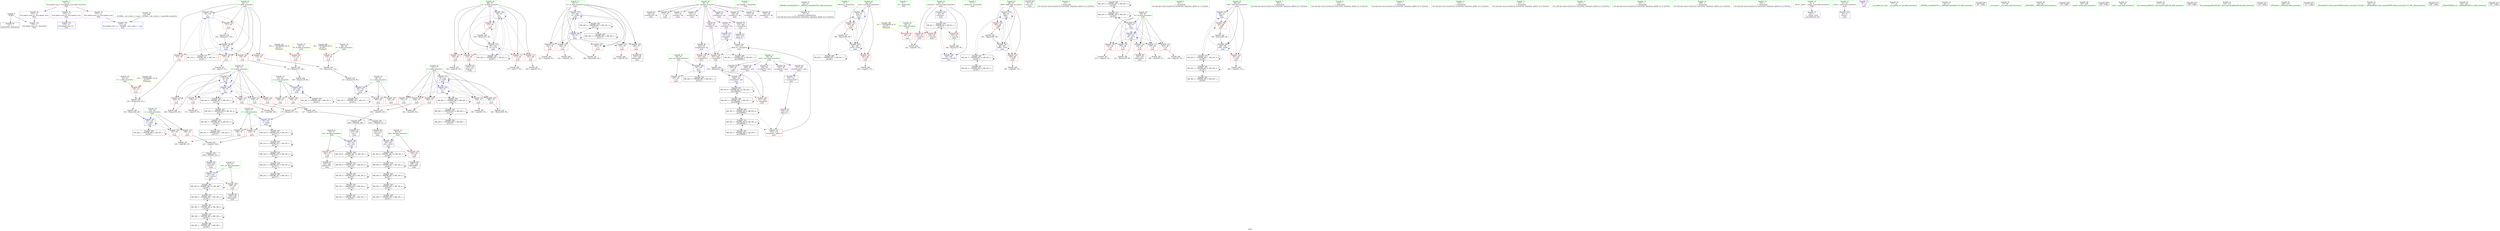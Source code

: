 digraph "SVFG" {
	label="SVFG";

	Node0x5613797a8640 [shape=record,color=grey,label="{NodeID: 0\nNullPtr}"];
	Node0x5613797a8640 -> Node0x5613797deff0[style=solid];
	Node0x5613797a8640 -> Node0x5613797e4d70[style=solid];
	Node0x561379814860 [shape=record,color=yellow,style=double,label="{NodeID: 360\n8V_1 = ENCHI(MR_8V_0)\npts\{49 \}\nFun[main]}"];
	Node0x561379814860 -> Node0x5613797ddef0[style=dashed];
	Node0x5613797f9f70 [shape=record,color=black,label="{NodeID: 277\nMR_14V_2 = PHI(MR_14V_4, MR_14V_1, )\npts\{57 \}\n}"];
	Node0x5613797f9f70 -> Node0x5613797e50b0[style=dashed];
	Node0x5613797dea50 [shape=record,color=red,label="{NodeID: 111\n149\<--66\n\<--la\nmain\n}"];
	Node0x5613797dea50 -> Node0x5613797ecc60[style=solid];
	Node0x5613797af5f0 [shape=record,color=green,label="{NodeID: 28\n52\<--53\nC\<--C_field_insensitive\nmain\n}"];
	Node0x5613797af5f0 -> Node0x5613797de090[style=solid];
	Node0x5613797e4140 [shape=record,color=red,label="{NodeID: 139\n245\<--80\n\<--nlb\nmain\n}"];
	Node0x5613797e4140 -> Node0x5613797df770[style=solid];
	Node0x5613797deff0 [shape=record,color=black,label="{NodeID: 56\n2\<--3\ndummyVal\<--dummyVal\n}"];
	Node0x5613797ec660 [shape=record,color=grey,label="{NodeID: 250\n223 = cmp(222, 93, )\n}"];
	Node0x5613797e5800 [shape=record,color=blue,label="{NodeID: 167\n76\<--175\nc\<--and29\nmain\n}"];
	Node0x5613797e5800 -> Node0x5613797e3ed0[style=dashed];
	Node0x5613797e5800 -> Node0x5613797e3fa0[style=dashed];
	Node0x5613797e5800 -> Node0x561379800770[style=dashed];
	Node0x5613797e0470 [shape=record,color=purple,label="{NodeID: 84\n322\<--54\narrayidx100\<--dp\nmain\n}"];
	Node0x5613797ad590 [shape=record,color=green,label="{NodeID: 1\n7\<--1\n__dso_handle\<--dummyObj\nGlob }"];
	Node0x561379814940 [shape=record,color=yellow,style=double,label="{NodeID: 361\n10V_1 = ENCHI(MR_10V_0)\npts\{51 \}\nFun[main]}"];
	Node0x561379814940 -> Node0x5613797ddfc0[style=dashed];
	Node0x5613797fa470 [shape=record,color=black,label="{NodeID: 278\nMR_16V_2 = PHI(MR_16V_3, MR_16V_1, )\npts\{61 \}\n}"];
	Node0x5613797fa470 -> Node0x5613797e5180[style=dashed];
	Node0x5613797fa470 -> Node0x5613797fa470[style=dashed];
	Node0x5613797deb20 [shape=record,color=red,label="{NodeID: 112\n177\<--66\n\<--la\nmain\n}"];
	Node0x5613797deb20 -> Node0x5613797ecf60[style=solid];
	Node0x5613797af6c0 [shape=record,color=green,label="{NodeID: 29\n54\<--55\ndp\<--dp_field_insensitive\nmain\n}"];
	Node0x5613797af6c0 -> Node0x5613797df110[style=solid];
	Node0x5613797af6c0 -> Node0x5613797dfec0[style=solid];
	Node0x5613797af6c0 -> Node0x5613797dff90[style=solid];
	Node0x5613797af6c0 -> Node0x5613797e0060[style=solid];
	Node0x5613797af6c0 -> Node0x5613797e0130[style=solid];
	Node0x5613797af6c0 -> Node0x5613797e0200[style=solid];
	Node0x5613797af6c0 -> Node0x5613797e02d0[style=solid];
	Node0x5613797af6c0 -> Node0x5613797e03a0[style=solid];
	Node0x5613797af6c0 -> Node0x5613797e0470[style=solid];
	Node0x5613797af6c0 -> Node0x5613797e0540[style=solid];
	Node0x5613797af6c0 -> Node0x5613797e0610[style=solid];
	Node0x5613797e4210 [shape=record,color=red,label="{NodeID: 140\n248\<--82\n\<--nlc\nmain\n}"];
	Node0x5613797e4210 -> Node0x5613797df840[style=solid];
	Node0x5613797df080 [shape=record,color=black,label="{NodeID: 57\n25\<--26\n\<--_ZNSt8ios_base4InitD1Ev\nCan only get source location for instruction, argument, global var or function.}"];
	Node0x5613797ec7e0 [shape=record,color=grey,label="{NodeID: 251\n128 = cmp(127, 93, )\n}"];
	Node0x5613797e58d0 [shape=record,color=blue,label="{NodeID: 168\n78\<--210\nnla\<--conv\nmain\n}"];
	Node0x5613797e58d0 -> Node0x5613797e4070[style=dashed];
	Node0x5613797e58d0 -> Node0x561379800c70[style=dashed];
	Node0x5613797e0540 [shape=record,color=purple,label="{NodeID: 85\n323\<--54\narrayidx101\<--dp\nmain\n}"];
	Node0x5613797a9060 [shape=record,color=green,label="{NodeID: 2\n8\<--1\n_ZSt3cin\<--dummyObj\nGlob }"];
	Node0x561379814a20 [shape=record,color=yellow,style=double,label="{NodeID: 362\n12V_1 = ENCHI(MR_12V_0)\npts\{53 \}\nFun[main]}"];
	Node0x561379814a20 -> Node0x5613797de090[style=dashed];
	Node0x5613797fa970 [shape=record,color=black,label="{NodeID: 279\nMR_18V_2 = PHI(MR_18V_3, MR_18V_1, )\npts\{63 \}\n}"];
	Node0x5613797fa970 -> Node0x5613797e5250[style=dashed];
	Node0x5613797fa970 -> Node0x5613797fa970[style=dashed];
	Node0x5613797debf0 [shape=record,color=red,label="{NodeID: 113\n201\<--66\n\<--la\nmain\n}"];
	Node0x5613797debf0 -> Node0x5613797e22e0[style=solid];
	Node0x5613797af790 [shape=record,color=green,label="{NodeID: 30\n56\<--57\ni\<--i_field_insensitive\nmain\n}"];
	Node0x5613797af790 -> Node0x5613797de160[style=solid];
	Node0x5613797af790 -> Node0x5613797de230[style=solid];
	Node0x5613797af790 -> Node0x5613797de300[style=solid];
	Node0x5613797af790 -> Node0x5613797de3d0[style=solid];
	Node0x5613797af790 -> Node0x5613797de4a0[style=solid];
	Node0x5613797af790 -> Node0x5613797e50b0[style=solid];
	Node0x5613797af790 -> Node0x5613797e65d0[style=solid];
	Node0x5613797e42e0 [shape=record,color=red,label="{NodeID: 141\n281\<--84\n\<--la76\nmain\n}"];
	Node0x5613797e42e0 -> Node0x5613797e2d60[style=solid];
	Node0x5613797df110 [shape=record,color=black,label="{NodeID: 58\n112\<--54\n\<--dp\nmain\n}"];
	Node0x5613797ec960 [shape=record,color=grey,label="{NodeID: 252\n227 = cmp(225, 226, )\n}"];
	Node0x5613797ec960 -> Node0x5613797ea140[style=solid];
	Node0x5613797e59a0 [shape=record,color=blue,label="{NodeID: 169\n80\<--220\nnlb\<--conv47\nmain\n}"];
	Node0x5613797e59a0 -> Node0x5613797e4140[style=dashed];
	Node0x5613797e59a0 -> Node0x561379801170[style=dashed];
	Node0x5613797e0610 [shape=record,color=purple,label="{NodeID: 86\n324\<--54\narrayidx102\<--dp\nmain\n}"];
	Node0x5613797e0610 -> Node0x5613797e4a30[style=solid];
	Node0x5613797ad9b0 [shape=record,color=green,label="{NodeID: 3\n9\<--1\n.str\<--dummyObj\nGlob }"];
	Node0x5613797fae70 [shape=record,color=black,label="{NodeID: 280\nMR_20V_2 = PHI(MR_20V_3, MR_20V_1, )\npts\{65 \}\n}"];
	Node0x5613797fae70 -> Node0x5613797e5320[style=dashed];
	Node0x5613797fae70 -> Node0x5613797fae70[style=dashed];
	Node0x5613797decc0 [shape=record,color=red,label="{NodeID: 114\n232\<--66\n\<--la\nmain\n}"];
	Node0x5613797decc0 -> Node0x5613797df470[style=solid];
	Node0x5613797af860 [shape=record,color=green,label="{NodeID: 31\n58\<--59\nnext\<--next_field_insensitive\nmain\n}"];
	Node0x5613797af860 -> Node0x5613797df1a0[style=solid];
	Node0x5613797af860 -> Node0x5613797e06e0[style=solid];
	Node0x5613797af860 -> Node0x5613797e07b0[style=solid];
	Node0x5613797af860 -> Node0x5613797e0880[style=solid];
	Node0x5613797af860 -> Node0x5613797e0950[style=solid];
	Node0x5613797e43b0 [shape=record,color=red,label="{NodeID: 142\n305\<--84\n\<--la76\nmain\n}"];
	Node0x5613797e43b0 -> Node0x5613797eb2e0[style=solid];
	Node0x5613797df1a0 [shape=record,color=black,label="{NodeID: 59\n130\<--58\n\<--next\nmain\n}"];
	Node0x5613797ecae0 [shape=record,color=grey,label="{NodeID: 253\n102 = cmp(100, 101, )\n}"];
	Node0x5613797e5a70 [shape=record,color=blue,label="{NodeID: 170\n82\<--230\nnlc\<--conv52\nmain\n}"];
	Node0x5613797e5a70 -> Node0x5613797e4210[style=dashed];
	Node0x5613797e5a70 -> Node0x561379801670[style=dashed];
	Node0x5613797e06e0 [shape=record,color=purple,label="{NodeID: 87\n244\<--58\narrayidx59\<--next\nmain\n}"];
	Node0x5613797ada40 [shape=record,color=green,label="{NodeID: 4\n11\<--1\n_ZSt4cout\<--dummyObj\nGlob }"];
	Node0x5613797fb370 [shape=record,color=black,label="{NodeID: 281\nMR_22V_2 = PHI(MR_22V_3, MR_22V_1, )\npts\{67 \}\n}"];
	Node0x5613797fb370 -> Node0x5613797e53f0[style=dashed];
	Node0x5613797fb370 -> Node0x5613797fb370[style=dashed];
	Node0x5613797ded90 [shape=record,color=red,label="{NodeID: 115\n275\<--66\n\<--la\nmain\n}"];
	Node0x5613797ded90 -> Node0x5613797ebee0[style=solid];
	Node0x5613797af930 [shape=record,color=green,label="{NodeID: 32\n60\<--61\nx\<--x_field_insensitive\nmain\n}"];
	Node0x5613797af930 -> Node0x5613797de570[style=solid];
	Node0x5613797af930 -> Node0x5613797de640[style=solid];
	Node0x5613797af930 -> Node0x5613797e5180[style=solid];
	Node0x5613797e9600 [shape=record,color=black,label="{NodeID: 226\n219 = PHI(209, 217, )\n}"];
	Node0x5613797e9600 -> Node0x5613797df350[style=solid];
	Node0x5613797e4480 [shape=record,color=red,label="{NodeID: 143\n286\<--86\n\<--lb80\nmain\n}"];
	Node0x5613797e4480 -> Node0x5613797e28e0[style=solid];
	Node0x5613797df230 [shape=record,color=black,label="{NodeID: 60\n41\<--93\nmain_ret\<--\nmain\n}"];
	Node0x5613797ecc60 [shape=record,color=grey,label="{NodeID: 254\n150 = cmp(149, 151, )\n}"];
	Node0x5613797e5b40 [shape=record,color=blue,label="{NodeID: 171\n250\<--252\narrayidx63\<--add\nmain\n}"];
	Node0x5613797e5b40 -> Node0x561379801b70[style=dashed];
	Node0x5613797e07b0 [shape=record,color=purple,label="{NodeID: 88\n247\<--58\narrayidx61\<--next\nmain\n}"];
	Node0x5613797ad710 [shape=record,color=green,label="{NodeID: 5\n13\<--1\n\<--dummyObj\nCan only get source location for instruction, argument, global var or function.}"];
	Node0x5613797fb870 [shape=record,color=black,label="{NodeID: 282\nMR_24V_2 = PHI(MR_24V_3, MR_24V_1, )\npts\{69 \}\n}"];
	Node0x5613797fb870 -> Node0x5613797fb870[style=dashed];
	Node0x5613797fb870 -> Node0x561379802570[style=dashed];
	Node0x5613797e2e90 [shape=record,color=red,label="{NodeID: 116\n155\<--68\n\<--lb\nmain\n}"];
	Node0x5613797e2e90 -> Node0x5613797ec4e0[style=solid];
	Node0x5613797ac440 [shape=record,color=green,label="{NodeID: 33\n62\<--63\ny\<--y_field_insensitive\nmain\n}"];
	Node0x5613797ac440 -> Node0x5613797de710[style=solid];
	Node0x5613797ac440 -> Node0x5613797de7e0[style=solid];
	Node0x5613797ac440 -> Node0x5613797e5250[style=solid];
	Node0x5613797e9ba0 [shape=record,color=black,label="{NodeID: 227\n208 = PHI(209, 206, )\n}"];
	Node0x5613797e9ba0 -> Node0x5613797df2c0[style=solid];
	Node0x5613797e4550 [shape=record,color=red,label="{NodeID: 144\n300\<--86\n\<--lb80\nmain\n}"];
	Node0x5613797e4550 -> Node0x5613797ebd60[style=solid];
	Node0x5613797df2c0 [shape=record,color=black,label="{NodeID: 61\n210\<--208\nconv\<--\nmain\n}"];
	Node0x5613797df2c0 -> Node0x5613797e58d0[style=solid];
	Node0x5613797ecde0 [shape=record,color=grey,label="{NodeID: 255\n206 = cmp(204, 205, )\n}"];
	Node0x5613797ecde0 -> Node0x5613797e9ba0[style=solid];
	Node0x5613797e5c10 [shape=record,color=blue,label="{NodeID: 172\n74\<--256\nb\<--inc\nmain\n}"];
	Node0x5613797e5c10 -> Node0x5613797e3ac0[style=dashed];
	Node0x5613797e5c10 -> Node0x5613797e3b90[style=dashed];
	Node0x5613797e5c10 -> Node0x5613797e3c60[style=dashed];
	Node0x5613797e5c10 -> Node0x5613797e3d30[style=dashed];
	Node0x5613797e5c10 -> Node0x5613797e3e00[style=dashed];
	Node0x5613797e5c10 -> Node0x5613797e5730[style=dashed];
	Node0x5613797e5c10 -> Node0x5613797e5c10[style=dashed];
	Node0x5613797e5c10 -> Node0x561379811d80[style=dashed];
	Node0x5613797e0880 [shape=record,color=purple,label="{NodeID: 89\n250\<--58\narrayidx63\<--next\nmain\n}"];
	Node0x5613797e0880 -> Node0x5613797e4960[style=solid];
	Node0x5613797e0880 -> Node0x5613797e5b40[style=solid];
	Node0x5613797ad7a0 [shape=record,color=green,label="{NodeID: 6\n93\<--1\n\<--dummyObj\nCan only get source location for instruction, argument, global var or function.}"];
	Node0x5613797fbd70 [shape=record,color=black,label="{NodeID: 283\nMR_26V_2 = PHI(MR_26V_3, MR_26V_1, )\npts\{71 \}\n}"];
	Node0x5613797fbd70 -> Node0x5613797fbd70[style=dashed];
	Node0x5613797fbd70 -> Node0x561379802a70[style=dashed];
	Node0x5613797e2f60 [shape=record,color=red,label="{NodeID: 117\n185\<--68\n\<--lb\nmain\n}"];
	Node0x5613797e2f60 -> Node0x5613797e2be0[style=solid];
	Node0x5613797ac510 [shape=record,color=green,label="{NodeID: 34\n64\<--65\nz\<--z_field_insensitive\nmain\n}"];
	Node0x5613797ac510 -> Node0x5613797de8b0[style=solid];
	Node0x5613797ac510 -> Node0x5613797de980[style=solid];
	Node0x5613797ac510 -> Node0x5613797e5320[style=solid];
	Node0x5613797ea140 [shape=record,color=black,label="{NodeID: 228\n229 = PHI(209, 227, )\n}"];
	Node0x5613797ea140 -> Node0x5613797df3e0[style=solid];
	Node0x5613797e4620 [shape=record,color=red,label="{NodeID: 145\n291\<--88\n\<--lc84\nmain\n}"];
	Node0x5613797e4620 -> Node0x5613797e1fe0[style=solid];
	Node0x5613797df350 [shape=record,color=black,label="{NodeID: 62\n220\<--219\nconv47\<--\nmain\n}"];
	Node0x5613797df350 -> Node0x5613797e59a0[style=solid];
	Node0x5613797ecf60 [shape=record,color=grey,label="{NodeID: 256\n178 = cmp(177, 93, )\n}"];
	Node0x5613797e5ce0 [shape=record,color=blue,label="{NodeID: 173\n72\<--261\na\<--inc65\nmain\n}"];
	Node0x5613797e5ce0 -> Node0x5613797e36b0[style=dashed];
	Node0x5613797e5ce0 -> Node0x5613797e3780[style=dashed];
	Node0x5613797e5ce0 -> Node0x5613797e3850[style=dashed];
	Node0x5613797e5ce0 -> Node0x5613797e3920[style=dashed];
	Node0x5613797e5ce0 -> Node0x5613797e39f0[style=dashed];
	Node0x5613797e5ce0 -> Node0x5613797e5660[style=dashed];
	Node0x5613797e5ce0 -> Node0x5613797e5ce0[style=dashed];
	Node0x5613797e5ce0 -> Node0x56137980f080[style=dashed];
	Node0x5613797e0950 [shape=record,color=purple,label="{NodeID: 90\n311\<--58\narraydecay97\<--next\nmain\n}"];
	Node0x5613797e0950 -> Node0x5613797df9e0[style=solid];
	Node0x5613797ad830 [shape=record,color=green,label="{NodeID: 7\n98\<--1\n\<--dummyObj\nCan only get source location for instruction, argument, global var or function.}"];
	Node0x5613797fc270 [shape=record,color=black,label="{NodeID: 284\nMR_28V_2 = PHI(MR_28V_3, MR_28V_1, )\npts\{73 \}\n}"];
	Node0x5613797fc270 -> Node0x561379808470[style=dashed];
	Node0x5613797e3030 [shape=record,color=red,label="{NodeID: 118\n212\<--68\n\<--lb\nmain\n}"];
	Node0x5613797e3030 -> Node0x5613797ec1e0[style=solid];
	Node0x5613797ac5e0 [shape=record,color=green,label="{NodeID: 35\n66\<--67\nla\<--la_field_insensitive\nmain\n}"];
	Node0x5613797ac5e0 -> Node0x5613797dea50[style=solid];
	Node0x5613797ac5e0 -> Node0x5613797deb20[style=solid];
	Node0x5613797ac5e0 -> Node0x5613797debf0[style=solid];
	Node0x5613797ac5e0 -> Node0x5613797decc0[style=solid];
	Node0x5613797ac5e0 -> Node0x5613797ded90[style=solid];
	Node0x5613797ac5e0 -> Node0x5613797e53f0[style=solid];
	Node0x5613797ac5e0 -> Node0x5613797e5f50[style=solid];
	Node0x5613797ea6e0 [shape=record,color=grey,label="{NodeID: 229\n256 = Binary(255, 98, )\n}"];
	Node0x5613797ea6e0 -> Node0x5613797e5c10[style=solid];
	Node0x5613797e46f0 [shape=record,color=red,label="{NodeID: 146\n295\<--88\n\<--lc84\nmain\n}"];
	Node0x5613797e46f0 -> Node0x5613797eb8e0[style=solid];
	Node0x5613797df3e0 [shape=record,color=black,label="{NodeID: 63\n230\<--229\nconv52\<--\nmain\n}"];
	Node0x5613797df3e0 -> Node0x5613797e5a70[style=solid];
	Node0x5613797ed0e0 [shape=record,color=grey,label="{NodeID: 257\n198 = cmp(196, 197, )\n}"];
	Node0x5613797e5db0 [shape=record,color=blue,label="{NodeID: 174\n70\<--266\nlc\<--inc68\nmain\n}"];
	Node0x5613797e5db0 -> Node0x5613797e32a0[style=dashed];
	Node0x5613797e5db0 -> Node0x5613797e3370[style=dashed];
	Node0x5613797e5db0 -> Node0x5613797e3440[style=dashed];
	Node0x5613797e5db0 -> Node0x5613797e3510[style=dashed];
	Node0x5613797e5db0 -> Node0x5613797e35e0[style=dashed];
	Node0x5613797e5db0 -> Node0x5613797e5590[style=dashed];
	Node0x5613797e5db0 -> Node0x5613797e5db0[style=dashed];
	Node0x5613797e5db0 -> Node0x561379802a70[style=dashed];
	Node0x5613797e0a20 [shape=record,color=purple,label="{NodeID: 91\n373\<--310\noffset_0\<--\n}"];
	Node0x5613797e0a20 -> Node0x5613797e6500[style=solid];
	Node0x5613797a8c00 [shape=record,color=green,label="{NodeID: 8\n114\<--1\n\<--dummyObj\nCan only get source location for instruction, argument, global var or function.}"];
	Node0x5613797fcf80 [shape=record,color=black,label="{NodeID: 285\nMR_30V_2 = PHI(MR_30V_3, MR_30V_1, )\npts\{75 \}\n}"];
	Node0x5613797fcf80 -> Node0x561379808970[style=dashed];
	Node0x5613797e3100 [shape=record,color=red,label="{NodeID: 119\n235\<--68\n\<--lb\nmain\n}"];
	Node0x5613797e3100 -> Node0x5613797df500[style=solid];
	Node0x5613797ac6b0 [shape=record,color=green,label="{NodeID: 36\n68\<--69\nlb\<--lb_field_insensitive\nmain\n}"];
	Node0x5613797ac6b0 -> Node0x5613797e2e90[style=solid];
	Node0x5613797ac6b0 -> Node0x5613797e2f60[style=solid];
	Node0x5613797ac6b0 -> Node0x5613797e3030[style=solid];
	Node0x5613797ac6b0 -> Node0x5613797e3100[style=solid];
	Node0x5613797ac6b0 -> Node0x5613797e31d0[style=solid];
	Node0x5613797ac6b0 -> Node0x5613797e54c0[style=solid];
	Node0x5613797ac6b0 -> Node0x5613797e5e80[style=solid];
	Node0x5613797ea860 [shape=record,color=grey,label="{NodeID: 230\n252 = Binary(251, 241, )\n}"];
	Node0x5613797ea860 -> Node0x5613797e5b40[style=solid];
	Node0x5613797e47c0 [shape=record,color=red,label="{NodeID: 147\n327\<--90\n\<--ans\nmain\n}"];
	Node0x5613797df470 [shape=record,color=black,label="{NodeID: 64\n233\<--232\nidxprom\<--\nmain\n}"];
	Node0x5613797e1e60 [shape=record,color=grey,label="{NodeID: 258\n190 = cmp(188, 189, )\n}"];
	Node0x5613797e5e80 [shape=record,color=blue,label="{NodeID: 175\n68\<--271\nlb\<--inc71\nmain\n}"];
	Node0x5613797e5e80 -> Node0x5613797e2e90[style=dashed];
	Node0x5613797e5e80 -> Node0x5613797e2f60[style=dashed];
	Node0x5613797e5e80 -> Node0x5613797e3030[style=dashed];
	Node0x5613797e5e80 -> Node0x5613797e3100[style=dashed];
	Node0x5613797e5e80 -> Node0x5613797e31d0[style=dashed];
	Node0x5613797e5e80 -> Node0x5613797e5e80[style=dashed];
	Node0x5613797e5e80 -> Node0x561379802570[style=dashed];
	Node0x5613797e0af0 [shape=record,color=purple,label="{NodeID: 92\n374\<--312\noffset_0\<--\n}"];
	Node0x5613797e0af0 -> Node0x5613797e4b00[style=solid];
	Node0x5613797a8cd0 [shape=record,color=green,label="{NodeID: 9\n115\<--1\n\<--dummyObj\nCan only get source location for instruction, argument, global var or function.}"];
	Node0x5613797fd070 [shape=record,color=black,label="{NodeID: 286\nMR_32V_2 = PHI(MR_32V_3, MR_32V_1, )\npts\{77 \}\n}"];
	Node0x5613797fd070 -> Node0x561379808e70[style=dashed];
	Node0x5613797e31d0 [shape=record,color=red,label="{NodeID: 120\n270\<--68\n\<--lb\nmain\n}"];
	Node0x5613797e31d0 -> Node0x5613797ec060[style=solid];
	Node0x5613797ac780 [shape=record,color=green,label="{NodeID: 37\n70\<--71\nlc\<--lc_field_insensitive\nmain\n}"];
	Node0x5613797ac780 -> Node0x5613797e32a0[style=solid];
	Node0x5613797ac780 -> Node0x5613797e3370[style=solid];
	Node0x5613797ac780 -> Node0x5613797e3440[style=solid];
	Node0x5613797ac780 -> Node0x5613797e3510[style=solid];
	Node0x5613797ac780 -> Node0x5613797e35e0[style=solid];
	Node0x5613797ac780 -> Node0x5613797e5590[style=solid];
	Node0x5613797ac780 -> Node0x5613797e5db0[style=solid];
	Node0x5613797ea9e0 [shape=record,color=grey,label="{NodeID: 231\n266 = Binary(265, 98, )\n}"];
	Node0x5613797ea9e0 -> Node0x5613797e5db0[style=solid];
	Node0x5613797e4890 [shape=record,color=red,label="{NodeID: 148\n241\<--240\n\<--arrayidx57\nmain\n}"];
	Node0x5613797e4890 -> Node0x5613797ea860[style=solid];
	Node0x5613797df500 [shape=record,color=black,label="{NodeID: 65\n236\<--235\nidxprom54\<--\nmain\n}"];
	Node0x56137980f080 [shape=record,color=black,label="{NodeID: 342\nMR_28V_5 = PHI(MR_28V_6, MR_28V_4, )\npts\{73 \}\n}"];
	Node0x56137980f080 -> Node0x5613797e5660[style=dashed];
	Node0x56137980f080 -> Node0x561379808470[style=dashed];
	Node0x56137980f080 -> Node0x56137980f080[style=dashed];
	Node0x5613797e1fe0 [shape=record,color=grey,label="{NodeID: 259\n292 = cmp(291, 151, )\n}"];
	Node0x5613797e5f50 [shape=record,color=blue,label="{NodeID: 176\n66\<--276\nla\<--inc74\nmain\n}"];
	Node0x5613797e5f50 -> Node0x5613797dea50[style=dashed];
	Node0x5613797e5f50 -> Node0x5613797deb20[style=dashed];
	Node0x5613797e5f50 -> Node0x5613797debf0[style=dashed];
	Node0x5613797e5f50 -> Node0x5613797decc0[style=dashed];
	Node0x5613797e5f50 -> Node0x5613797ded90[style=dashed];
	Node0x5613797e5f50 -> Node0x5613797e53f0[style=dashed];
	Node0x5613797e5f50 -> Node0x5613797e5f50[style=dashed];
	Node0x5613797e5f50 -> Node0x5613797fb370[style=dashed];
	Node0x5613797e0bc0 [shape=record,color=red,label="{NodeID: 93\n101\<--44\n\<--T\nmain\n}"];
	Node0x5613797e0bc0 -> Node0x5613797ecae0[style=solid];
	Node0x5613797a8da0 [shape=record,color=green,label="{NodeID: 10\n116\<--1\n\<--dummyObj\nCan only get source location for instruction, argument, global var or function.}"];
	Node0x5613797fd570 [shape=record,color=black,label="{NodeID: 287\nMR_34V_2 = PHI(MR_34V_3, MR_34V_1, )\npts\{79 \}\n}"];
	Node0x5613797fd570 -> Node0x561379809370[style=dashed];
	Node0x5613797e32a0 [shape=record,color=red,label="{NodeID: 121\n160\<--70\n\<--lc\nmain\n}"];
	Node0x5613797e32a0 -> Node0x5613797e2a60[style=solid];
	Node0x5613797ac850 [shape=record,color=green,label="{NodeID: 38\n72\<--73\na\<--a_field_insensitive\nmain\n}"];
	Node0x5613797ac850 -> Node0x5613797e36b0[style=solid];
	Node0x5613797ac850 -> Node0x5613797e3780[style=solid];
	Node0x5613797ac850 -> Node0x5613797e3850[style=solid];
	Node0x5613797ac850 -> Node0x5613797e3920[style=solid];
	Node0x5613797ac850 -> Node0x5613797e39f0[style=solid];
	Node0x5613797ac850 -> Node0x5613797e5660[style=solid];
	Node0x5613797ac850 -> Node0x5613797e5ce0[style=solid];
	Node0x5613797eab60 [shape=record,color=grey,label="{NodeID: 232\n134 = Binary(132, 133, )\n}"];
	Node0x5613797eab60 -> Node0x5613797eafe0[style=solid];
	Node0x5613797e4960 [shape=record,color=red,label="{NodeID: 149\n251\<--250\n\<--arrayidx63\nmain\n}"];
	Node0x5613797e4960 -> Node0x5613797ea860[style=solid];
	Node0x5613797df5d0 [shape=record,color=black,label="{NodeID: 66\n239\<--238\nidxprom56\<--\nmain\n}"];
	Node0x56137980f580 [shape=record,color=black,label="{NodeID: 343\nMR_30V_5 = PHI(MR_30V_6, MR_30V_4, )\npts\{75 \}\n}"];
	Node0x56137980f580 -> Node0x561379808970[style=dashed];
	Node0x56137980f580 -> Node0x56137980f580[style=dashed];
	Node0x56137980f580 -> Node0x561379811d80[style=dashed];
	Node0x5613797e2160 [shape=record,color=grey,label="{NodeID: 260\n194 = cmp(193, 93, )\n}"];
	Node0x5613797e6020 [shape=record,color=blue,label="{NodeID: 177\n84\<--93\nla76\<--\nmain\n}"];
	Node0x5613797e6020 -> Node0x5613797e42e0[style=dashed];
	Node0x5613797e6020 -> Node0x5613797e43b0[style=dashed];
	Node0x5613797e6020 -> Node0x5613797e6020[style=dashed];
	Node0x5613797e6020 -> Node0x5613797e6430[style=dashed];
	Node0x5613797e6020 -> Node0x5613797fe470[style=dashed];
	Node0x5613797e0c90 [shape=record,color=red,label="{NodeID: 94\n100\<--46\n\<--casenum\nmain\n}"];
	Node0x5613797e0c90 -> Node0x5613797ecae0[style=solid];
	Node0x5613797ae3e0 [shape=record,color=green,label="{NodeID: 11\n123\<--1\n\<--dummyObj\nCan only get source location for instruction, argument, global var or function.}"];
	Node0x5613797fda70 [shape=record,color=black,label="{NodeID: 288\nMR_36V_2 = PHI(MR_36V_3, MR_36V_1, )\npts\{81 \}\n}"];
	Node0x5613797fda70 -> Node0x561379809870[style=dashed];
	Node0x5613797e3370 [shape=record,color=red,label="{NodeID: 122\n193\<--70\n\<--lc\nmain\n}"];
	Node0x5613797e3370 -> Node0x5613797e2160[style=solid];
	Node0x5613797ac920 [shape=record,color=green,label="{NodeID: 39\n74\<--75\nb\<--b_field_insensitive\nmain\n}"];
	Node0x5613797ac920 -> Node0x5613797e3ac0[style=solid];
	Node0x5613797ac920 -> Node0x5613797e3b90[style=solid];
	Node0x5613797ac920 -> Node0x5613797e3c60[style=solid];
	Node0x5613797ac920 -> Node0x5613797e3d30[style=solid];
	Node0x5613797ac920 -> Node0x5613797e3e00[style=solid];
	Node0x5613797ac920 -> Node0x5613797e5730[style=solid];
	Node0x5613797ac920 -> Node0x5613797e5c10[style=solid];
	Node0x5613797eace0 [shape=record,color=grey,label="{NodeID: 233\n261 = Binary(260, 98, )\n}"];
	Node0x5613797eace0 -> Node0x5613797e5ce0[style=solid];
	Node0x5613797e4a30 [shape=record,color=red,label="{NodeID: 150\n325\<--324\n\<--arrayidx102\nmain\n}"];
	Node0x5613797e4a30 -> Node0x5613797e66a0[style=solid];
	Node0x5613797df6a0 [shape=record,color=black,label="{NodeID: 67\n243\<--242\nidxprom58\<--\nmain\n}"];
	Node0x56137980fa80 [shape=record,color=black,label="{NodeID: 344\nMR_32V_5 = PHI(MR_32V_6, MR_32V_4, )\npts\{77 \}\n}"];
	Node0x56137980fa80 -> Node0x561379808e70[style=dashed];
	Node0x56137980fa80 -> Node0x56137980fa80[style=dashed];
	Node0x56137980fa80 -> Node0x561379812280[style=dashed];
	Node0x5613797e22e0 [shape=record,color=grey,label="{NodeID: 261\n202 = cmp(201, 93, )\n}"];
	Node0x5613797e60f0 [shape=record,color=blue,label="{NodeID: 178\n86\<--93\nlb80\<--\nmain\n}"];
	Node0x5613797e60f0 -> Node0x5613797e4480[style=dashed];
	Node0x5613797e60f0 -> Node0x5613797e4550[style=dashed];
	Node0x5613797e60f0 -> Node0x5613797e60f0[style=dashed];
	Node0x5613797e60f0 -> Node0x5613797e6360[style=dashed];
	Node0x5613797e60f0 -> Node0x56137980a770[style=dashed];
	Node0x5613797e0d60 [shape=record,color=red,label="{NodeID: 95\n104\<--46\n\<--casenum\nmain\n}"];
	Node0x5613797ae4b0 [shape=record,color=green,label="{NodeID: 12\n125\<--1\n\<--dummyObj\nCan only get source location for instruction, argument, global var or function.}"];
	Node0x5613797fdf70 [shape=record,color=black,label="{NodeID: 289\nMR_38V_2 = PHI(MR_38V_3, MR_38V_1, )\npts\{83 \}\n}"];
	Node0x5613797fdf70 -> Node0x561379809d70[style=dashed];
	Node0x5613797e3440 [shape=record,color=red,label="{NodeID: 123\n222\<--70\n\<--lc\nmain\n}"];
	Node0x5613797e3440 -> Node0x5613797ec660[style=solid];
	Node0x5613797ac9f0 [shape=record,color=green,label="{NodeID: 40\n76\<--77\nc\<--c_field_insensitive\nmain\n}"];
	Node0x5613797ac9f0 -> Node0x5613797e3ed0[style=solid];
	Node0x5613797ac9f0 -> Node0x5613797e3fa0[style=solid];
	Node0x5613797ac9f0 -> Node0x5613797e5800[style=solid];
	Node0x5613797eae60 [shape=record,color=grey,label="{NodeID: 234\n318 = Binary(317, 319, )\n}"];
	Node0x5613797eae60 -> Node0x5613797e65d0[style=solid];
	Node0x5613797e4b00 [shape=record,color=red,label="{NodeID: 151\n375\<--374\ndummyVal\<--offset_0\nmain\n}"];
	Node0x5613797e4b00 -> Node0x5613797e6500[style=solid];
	Node0x5613797df770 [shape=record,color=black,label="{NodeID: 68\n246\<--245\nidxprom60\<--\nmain\n}"];
	Node0x56137980ff80 [shape=record,color=black,label="{NodeID: 345\nMR_34V_5 = PHI(MR_34V_6, MR_34V_4, )\npts\{79 \}\n}"];
	Node0x56137980ff80 -> Node0x561379809370[style=dashed];
	Node0x56137980ff80 -> Node0x56137980ff80[style=dashed];
	Node0x56137980ff80 -> Node0x561379812780[style=dashed];
	Node0x5613797e2460 [shape=record,color=grey,label="{NodeID: 262\n171 = cmp(170, 151, )\n}"];
	Node0x5613797e61c0 [shape=record,color=blue,label="{NodeID: 179\n88\<--93\nlc84\<--\nmain\n}"];
	Node0x5613797e61c0 -> Node0x5613797e4620[style=dashed];
	Node0x5613797e61c0 -> Node0x5613797e46f0[style=dashed];
	Node0x5613797e61c0 -> Node0x5613797e6290[style=dashed];
	Node0x5613797e61c0 -> Node0x5613797f9070[style=dashed];
	Node0x5613797dde20 [shape=record,color=red,label="{NodeID: 96\n337\<--46\n\<--casenum\nmain\n}"];
	Node0x5613797dde20 -> Node0x5613797eb760[style=solid];
	Node0x5613797ae580 [shape=record,color=green,label="{NodeID: 13\n151\<--1\n\<--dummyObj\nCan only get source location for instruction, argument, global var or function.}"];
	Node0x5613797fe470 [shape=record,color=black,label="{NodeID: 290\nMR_40V_2 = PHI(MR_40V_3, MR_40V_1, )\npts\{85 \}\n}"];
	Node0x5613797fe470 -> Node0x5613797e6020[style=dashed];
	Node0x5613797fe470 -> Node0x5613797fe470[style=dashed];
	Node0x5613797e3510 [shape=record,color=red,label="{NodeID: 124\n238\<--70\n\<--lc\nmain\n}"];
	Node0x5613797e3510 -> Node0x5613797df5d0[style=solid];
	Node0x5613797acac0 [shape=record,color=green,label="{NodeID: 41\n78\<--79\nnla\<--nla_field_insensitive\nmain\n}"];
	Node0x5613797acac0 -> Node0x5613797e4070[style=solid];
	Node0x5613797acac0 -> Node0x5613797e58d0[style=solid];
	Node0x5613797eafe0 [shape=record,color=grey,label="{NodeID: 235\n135 = Binary(134, 98, )\n}"];
	Node0x5613797eafe0 -> Node0x5613797e5180[style=solid];
	Node0x5613797e4bd0 [shape=record,color=blue,label="{NodeID: 152\n370\<--13\nllvm.global_ctors_0\<--\nGlob }"];
	Node0x5613797df840 [shape=record,color=black,label="{NodeID: 69\n249\<--248\nidxprom62\<--\nmain\n}"];
	Node0x561379810480 [shape=record,color=black,label="{NodeID: 346\nMR_36V_5 = PHI(MR_36V_6, MR_36V_4, )\npts\{81 \}\n}"];
	Node0x561379810480 -> Node0x561379809870[style=dashed];
	Node0x561379810480 -> Node0x561379810480[style=dashed];
	Node0x561379810480 -> Node0x561379812c80[style=dashed];
	Node0x5613797e25e0 [shape=record,color=grey,label="{NodeID: 263\n166 = cmp(165, 151, )\n}"];
	Node0x5613797e6290 [shape=record,color=blue,label="{NodeID: 180\n88\<--296\nlc84\<--inc89\nmain\n}"];
	Node0x5613797e6290 -> Node0x5613797e4620[style=dashed];
	Node0x5613797e6290 -> Node0x5613797e46f0[style=dashed];
	Node0x5613797e6290 -> Node0x5613797e6290[style=dashed];
	Node0x5613797e6290 -> Node0x5613797f9070[style=dashed];
	Node0x5613797ddef0 [shape=record,color=red,label="{NodeID: 97\n132\<--48\n\<--A\nmain\n}"];
	Node0x5613797ddef0 -> Node0x5613797eab60[style=solid];
	Node0x5613797ae650 [shape=record,color=green,label="{NodeID: 14\n209\<--1\n\<--dummyObj\nCan only get source location for instruction, argument, global var or function.}"];
	Node0x5613797fe970 [shape=record,color=black,label="{NodeID: 291\nMR_42V_2 = PHI(MR_42V_3, MR_42V_1, )\npts\{87 \}\n}"];
	Node0x5613797fe970 -> Node0x56137980a770[style=dashed];
	Node0x5613797e35e0 [shape=record,color=red,label="{NodeID: 125\n265\<--70\n\<--lc\nmain\n}"];
	Node0x5613797e35e0 -> Node0x5613797ea9e0[style=solid];
	Node0x5613797acb90 [shape=record,color=green,label="{NodeID: 42\n80\<--81\nnlb\<--nlb_field_insensitive\nmain\n}"];
	Node0x5613797acb90 -> Node0x5613797e4140[style=solid];
	Node0x5613797acb90 -> Node0x5613797e59a0[style=solid];
	Node0x5613797eb160 [shape=record,color=grey,label="{NodeID: 236\n175 = Binary(173, 174, )\n}"];
	Node0x5613797eb160 -> Node0x5613797e5800[style=solid];
	Node0x5613797e4ca0 [shape=record,color=blue,label="{NodeID: 153\n371\<--14\nllvm.global_ctors_1\<--_GLOBAL__sub_I_ichyo_1_1.cpp\nGlob }"];
	Node0x5613797df910 [shape=record,color=black,label="{NodeID: 70\n310\<--309\n\<--arraydecay\nmain\n}"];
	Node0x5613797df910 -> Node0x5613797e0a20[style=solid];
	Node0x561379810980 [shape=record,color=black,label="{NodeID: 347\nMR_38V_5 = PHI(MR_38V_6, MR_38V_4, )\npts\{83 \}\n}"];
	Node0x561379810980 -> Node0x561379809d70[style=dashed];
	Node0x561379810980 -> Node0x561379810980[style=dashed];
	Node0x561379810980 -> Node0x561379813180[style=dashed];
	Node0x5613797e2760 [shape=record,color=grey,label="{NodeID: 264\n182 = cmp(180, 181, )\n}"];
	Node0x5613797e6360 [shape=record,color=blue,label="{NodeID: 181\n86\<--301\nlb80\<--inc92\nmain\n}"];
	Node0x5613797e6360 -> Node0x5613797e4480[style=dashed];
	Node0x5613797e6360 -> Node0x5613797e4550[style=dashed];
	Node0x5613797e6360 -> Node0x5613797e60f0[style=dashed];
	Node0x5613797e6360 -> Node0x5613797e6360[style=dashed];
	Node0x5613797e6360 -> Node0x56137980a770[style=dashed];
	Node0x5613797ddfc0 [shape=record,color=red,label="{NodeID: 98\n137\<--50\n\<--B\nmain\n}"];
	Node0x5613797ddfc0 -> Node0x5613797ebbe0[style=solid];
	Node0x5613797ae720 [shape=record,color=green,label="{NodeID: 15\n319\<--1\n\<--dummyObj\nCan only get source location for instruction, argument, global var or function.}"];
	Node0x5613797fee70 [shape=record,color=black,label="{NodeID: 292\nMR_44V_2 = PHI(MR_44V_3, MR_44V_1, )\npts\{89 \}\n}"];
	Node0x5613797fee70 -> Node0x56137980ac70[style=dashed];
	Node0x5613797e36b0 [shape=record,color=red,label="{NodeID: 126\n165\<--72\n\<--a\nmain\n}"];
	Node0x5613797e36b0 -> Node0x5613797e25e0[style=solid];
	Node0x5613797acc60 [shape=record,color=green,label="{NodeID: 43\n82\<--83\nnlc\<--nlc_field_insensitive\nmain\n}"];
	Node0x5613797acc60 -> Node0x5613797e4210[style=solid];
	Node0x5613797acc60 -> Node0x5613797e5a70[style=solid];
	Node0x5613797eb2e0 [shape=record,color=grey,label="{NodeID: 237\n306 = Binary(305, 98, )\n}"];
	Node0x5613797eb2e0 -> Node0x5613797e6430[style=solid];
	Node0x5613797e4d70 [shape=record,color=blue, style = dotted,label="{NodeID: 154\n372\<--3\nllvm.global_ctors_2\<--dummyVal\nGlob }"];
	Node0x5613797df9e0 [shape=record,color=black,label="{NodeID: 71\n312\<--311\n\<--arraydecay97\nmain\n}"];
	Node0x5613797df9e0 -> Node0x5613797e0af0[style=solid];
	Node0x561379810e80 [shape=record,color=black,label="{NodeID: 348\nMR_50V_5 = PHI(MR_50V_6, MR_50V_4, )\npts\{590000 \}\n}"];
	Node0x561379810e80 -> Node0x5613797e4b00[style=dashed];
	Node0x561379810e80 -> Node0x56137980b670[style=dashed];
	Node0x561379810e80 -> Node0x561379810e80[style=dashed];
	Node0x561379810e80 -> Node0x561379813680[style=dashed];
	Node0x5613797e28e0 [shape=record,color=grey,label="{NodeID: 265\n287 = cmp(286, 151, )\n}"];
	Node0x5613797e6430 [shape=record,color=blue,label="{NodeID: 182\n84\<--306\nla76\<--inc95\nmain\n}"];
	Node0x5613797e6430 -> Node0x5613797e42e0[style=dashed];
	Node0x5613797e6430 -> Node0x5613797e43b0[style=dashed];
	Node0x5613797e6430 -> Node0x5613797e6020[style=dashed];
	Node0x5613797e6430 -> Node0x5613797e6430[style=dashed];
	Node0x5613797e6430 -> Node0x5613797fe470[style=dashed];
	Node0x5613797de090 [shape=record,color=red,label="{NodeID: 99\n142\<--52\n\<--C\nmain\n}"];
	Node0x5613797de090 -> Node0x5613797eb5e0[style=solid];
	Node0x5613797aec30 [shape=record,color=green,label="{NodeID: 16\n4\<--6\n_ZStL8__ioinit\<--_ZStL8__ioinit_field_insensitive\nGlob }"];
	Node0x5613797aec30 -> Node0x5613797dfab0[style=solid];
	Node0x5613797ff370 [shape=record,color=black,label="{NodeID: 293\nMR_46V_2 = PHI(MR_46V_3, MR_46V_1, )\npts\{91 \}\n}"];
	Node0x5613797ff370 -> Node0x5613797e66a0[style=dashed];
	Node0x5613797e3780 [shape=record,color=red,label="{NodeID: 127\n173\<--72\n\<--a\nmain\n}"];
	Node0x5613797e3780 -> Node0x5613797eb160[style=solid];
	Node0x5613797acd30 [shape=record,color=green,label="{NodeID: 44\n84\<--85\nla76\<--la76_field_insensitive\nmain\n}"];
	Node0x5613797acd30 -> Node0x5613797e42e0[style=solid];
	Node0x5613797acd30 -> Node0x5613797e43b0[style=solid];
	Node0x5613797acd30 -> Node0x5613797e6020[style=solid];
	Node0x5613797acd30 -> Node0x5613797e6430[style=solid];
	Node0x5613797eb460 [shape=record,color=grey,label="{NodeID: 238\n145 = Binary(144, 98, )\n}"];
	Node0x5613797eb460 -> Node0x5613797e5320[style=solid];
	Node0x5613797e4e40 [shape=record,color=blue,label="{NodeID: 155\n42\<--93\nretval\<--\nmain\n}"];
	Node0x5613797dfab0 [shape=record,color=purple,label="{NodeID: 72\n23\<--4\n\<--_ZStL8__ioinit\n__cxx_global_var_init\n}"];
	Node0x5613797e2a60 [shape=record,color=grey,label="{NodeID: 266\n161 = cmp(160, 151, )\n}"];
	Node0x5613797e6500 [shape=record,color=blue, style = dotted,label="{NodeID: 183\n373\<--375\noffset_0\<--dummyVal\nmain\n}"];
	Node0x5613797e6500 -> Node0x5613797e4890[style=dashed];
	Node0x5613797e6500 -> Node0x5613797e4a30[style=dashed];
	Node0x5613797e6500 -> Node0x5613797e6500[style=dashed];
	Node0x5613797e6500 -> Node0x5613797ff870[style=dashed];
	Node0x5613797de160 [shape=record,color=red,label="{NodeID: 100\n127\<--56\n\<--i\nmain\n}"];
	Node0x5613797de160 -> Node0x5613797ec7e0[style=solid];
	Node0x5613797aed00 [shape=record,color=green,label="{NodeID: 17\n12\<--16\nllvm.global_ctors\<--llvm.global_ctors_field_insensitive\nGlob }"];
	Node0x5613797aed00 -> Node0x5613797dfc50[style=solid];
	Node0x5613797aed00 -> Node0x5613797dfd20[style=solid];
	Node0x5613797aed00 -> Node0x5613797dfdf0[style=solid];
	Node0x5613797ff870 [shape=record,color=black,label="{NodeID: 294\nMR_48V_2 = PHI(MR_48V_4, MR_48V_1, )\npts\{550000 \}\n}"];
	Node0x5613797ff870 -> Node0x5613797e4fe0[style=dashed];
	Node0x5613797e3850 [shape=record,color=red,label="{NodeID: 128\n180\<--72\n\<--a\nmain\n}"];
	Node0x5613797e3850 -> Node0x5613797e2760[style=solid];
	Node0x5613797ace00 [shape=record,color=green,label="{NodeID: 45\n86\<--87\nlb80\<--lb80_field_insensitive\nmain\n}"];
	Node0x5613797ace00 -> Node0x5613797e4480[style=solid];
	Node0x5613797ace00 -> Node0x5613797e4550[style=solid];
	Node0x5613797ace00 -> Node0x5613797e60f0[style=solid];
	Node0x5613797ace00 -> Node0x5613797e6360[style=solid];
	Node0x561379808470 [shape=record,color=black,label="{NodeID: 322\nMR_28V_3 = PHI(MR_28V_4, MR_28V_2, )\npts\{73 \}\n}"];
	Node0x561379808470 -> Node0x5613797fc270[style=dashed];
	Node0x561379808470 -> Node0x561379808470[style=dashed];
	Node0x561379808470 -> Node0x56137980f080[style=dashed];
	Node0x5613797eb5e0 [shape=record,color=grey,label="{NodeID: 239\n144 = Binary(142, 143, )\n}"];
	Node0x5613797eb5e0 -> Node0x5613797eb460[style=solid];
	Node0x5613797e4f10 [shape=record,color=blue,label="{NodeID: 156\n46\<--98\ncasenum\<--\nmain\n}"];
	Node0x5613797e4f10 -> Node0x5613797f9a70[style=dashed];
	Node0x5613797dfb80 [shape=record,color=purple,label="{NodeID: 73\n105\<--9\n\<--.str\nmain\n}"];
	Node0x5613797e2be0 [shape=record,color=grey,label="{NodeID: 267\n186 = cmp(185, 93, )\n}"];
	Node0x5613797e65d0 [shape=record,color=blue,label="{NodeID: 184\n56\<--318\ni\<--dec\nmain\n}"];
	Node0x5613797e65d0 -> Node0x5613797de160[style=dashed];
	Node0x5613797e65d0 -> Node0x5613797de230[style=dashed];
	Node0x5613797e65d0 -> Node0x5613797de300[style=dashed];
	Node0x5613797e65d0 -> Node0x5613797de3d0[style=dashed];
	Node0x5613797e65d0 -> Node0x5613797de4a0[style=dashed];
	Node0x5613797e65d0 -> Node0x5613797e65d0[style=dashed];
	Node0x5613797e65d0 -> Node0x5613797f9f70[style=dashed];
	Node0x5613797de230 [shape=record,color=red,label="{NodeID: 101\n133\<--56\n\<--i\nmain\n}"];
	Node0x5613797de230 -> Node0x5613797eab60[style=solid];
	Node0x5613797aedd0 [shape=record,color=green,label="{NodeID: 18\n17\<--18\n__cxx_global_var_init\<--__cxx_global_var_init_field_insensitive\n}"];
	Node0x5613797ffd70 [shape=record,color=black,label="{NodeID: 295\nMR_50V_2 = PHI(MR_50V_3, MR_50V_1, )\npts\{590000 \}\n}"];
	Node0x5613797ffd70 -> Node0x56137980b670[style=dashed];
	Node0x5613797e3920 [shape=record,color=red,label="{NodeID: 129\n204\<--72\n\<--a\nmain\n}"];
	Node0x5613797e3920 -> Node0x5613797ecde0[style=solid];
	Node0x5613797aced0 [shape=record,color=green,label="{NodeID: 46\n88\<--89\nlc84\<--lc84_field_insensitive\nmain\n}"];
	Node0x5613797aced0 -> Node0x5613797e4620[style=solid];
	Node0x5613797aced0 -> Node0x5613797e46f0[style=solid];
	Node0x5613797aced0 -> Node0x5613797e61c0[style=solid];
	Node0x5613797aced0 -> Node0x5613797e6290[style=solid];
	Node0x561379808970 [shape=record,color=black,label="{NodeID: 323\nMR_30V_3 = PHI(MR_30V_4, MR_30V_2, )\npts\{75 \}\n}"];
	Node0x561379808970 -> Node0x5613797fcf80[style=dashed];
	Node0x561379808970 -> Node0x561379808970[style=dashed];
	Node0x561379808970 -> Node0x56137980f580[style=dashed];
	Node0x5613797eb760 [shape=record,color=grey,label="{NodeID: 240\n338 = Binary(337, 98, )\n}"];
	Node0x5613797eb760 -> Node0x5613797e6770[style=solid];
	Node0x5613797e4fe0 [shape=record,color=blue,label="{NodeID: 157\n121\<--123\narrayidx6\<--\nmain\n}"];
	Node0x5613797e4fe0 -> Node0x5613797e4890[style=dashed];
	Node0x5613797e4fe0 -> Node0x5613797e4a30[style=dashed];
	Node0x5613797e4fe0 -> Node0x5613797e6500[style=dashed];
	Node0x5613797e4fe0 -> Node0x5613797ff870[style=dashed];
	Node0x5613797dfc50 [shape=record,color=purple,label="{NodeID: 74\n370\<--12\nllvm.global_ctors_0\<--llvm.global_ctors\nGlob }"];
	Node0x5613797dfc50 -> Node0x5613797e4bd0[style=solid];
	Node0x561379811d80 [shape=record,color=black,label="{NodeID: 351\nMR_30V_6 = PHI(MR_30V_7, MR_30V_5, )\npts\{75 \}\n}"];
	Node0x561379811d80 -> Node0x5613797e5730[style=dashed];
	Node0x561379811d80 -> Node0x56137980f580[style=dashed];
	Node0x561379811d80 -> Node0x561379811d80[style=dashed];
	Node0x5613797e2d60 [shape=record,color=grey,label="{NodeID: 268\n282 = cmp(281, 151, )\n}"];
	Node0x5613797e66a0 [shape=record,color=blue,label="{NodeID: 185\n90\<--325\nans\<--\nmain\n}"];
	Node0x5613797e66a0 -> Node0x5613797e47c0[style=dashed];
	Node0x5613797e66a0 -> Node0x5613797ff370[style=dashed];
	Node0x5613797de300 [shape=record,color=red,label="{NodeID: 102\n138\<--56\n\<--i\nmain\n}"];
	Node0x5613797de300 -> Node0x5613797ebbe0[style=solid];
	Node0x5613797aeea0 [shape=record,color=green,label="{NodeID: 19\n21\<--22\n_ZNSt8ios_base4InitC1Ev\<--_ZNSt8ios_base4InitC1Ev_field_insensitive\n}"];
	Node0x5613797e39f0 [shape=record,color=red,label="{NodeID: 130\n260\<--72\n\<--a\nmain\n}"];
	Node0x5613797e39f0 -> Node0x5613797eace0[style=solid];
	Node0x5613797acfa0 [shape=record,color=green,label="{NodeID: 47\n90\<--91\nans\<--ans_field_insensitive\nmain\n}"];
	Node0x5613797acfa0 -> Node0x5613797e47c0[style=solid];
	Node0x5613797acfa0 -> Node0x5613797e66a0[style=solid];
	Node0x56137982e8b0 [shape=record,color=black,label="{NodeID: 407\n94 = PHI()\n}"];
	Node0x561379808e70 [shape=record,color=black,label="{NodeID: 324\nMR_32V_3 = PHI(MR_32V_4, MR_32V_2, )\npts\{77 \}\n}"];
	Node0x561379808e70 -> Node0x5613797fd070[style=dashed];
	Node0x561379808e70 -> Node0x561379808e70[style=dashed];
	Node0x561379808e70 -> Node0x56137980fa80[style=dashed];
	Node0x5613797eb8e0 [shape=record,color=grey,label="{NodeID: 241\n296 = Binary(295, 98, )\n}"];
	Node0x5613797eb8e0 -> Node0x5613797e6290[style=solid];
	Node0x5613797e50b0 [shape=record,color=blue,label="{NodeID: 158\n56\<--125\ni\<--\nmain\n}"];
	Node0x5613797e50b0 -> Node0x5613797de160[style=dashed];
	Node0x5613797e50b0 -> Node0x5613797de230[style=dashed];
	Node0x5613797e50b0 -> Node0x5613797de300[style=dashed];
	Node0x5613797e50b0 -> Node0x5613797de3d0[style=dashed];
	Node0x5613797e50b0 -> Node0x5613797de4a0[style=dashed];
	Node0x5613797e50b0 -> Node0x5613797e65d0[style=dashed];
	Node0x5613797e50b0 -> Node0x5613797f9f70[style=dashed];
	Node0x5613797dfd20 [shape=record,color=purple,label="{NodeID: 75\n371\<--12\nllvm.global_ctors_1\<--llvm.global_ctors\nGlob }"];
	Node0x5613797dfd20 -> Node0x5613797e4ca0[style=solid];
	Node0x561379812280 [shape=record,color=black,label="{NodeID: 352\nMR_32V_6 = PHI(MR_32V_7, MR_32V_5, )\npts\{77 \}\n}"];
	Node0x561379812280 -> Node0x561379800770[style=dashed];
	Node0x561379812280 -> Node0x56137980fa80[style=dashed];
	Node0x561379812280 -> Node0x561379812280[style=dashed];
	Node0x5613797e6770 [shape=record,color=blue,label="{NodeID: 186\n46\<--338\ncasenum\<--inc106\nmain\n}"];
	Node0x5613797e6770 -> Node0x5613797f9a70[style=dashed];
	Node0x5613797de3d0 [shape=record,color=red,label="{NodeID: 103\n143\<--56\n\<--i\nmain\n}"];
	Node0x5613797de3d0 -> Node0x5613797eb5e0[style=solid];
	Node0x5613797aef70 [shape=record,color=green,label="{NodeID: 20\n27\<--28\n__cxa_atexit\<--__cxa_atexit_field_insensitive\n}"];
	Node0x561379800770 [shape=record,color=black,label="{NodeID: 297\nMR_32V_8 = PHI(MR_32V_9, MR_32V_7, )\npts\{77 \}\n}"];
	Node0x561379800770 -> Node0x5613797e5800[style=dashed];
	Node0x561379800770 -> Node0x561379800770[style=dashed];
	Node0x561379800770 -> Node0x561379812280[style=dashed];
	Node0x5613797e3ac0 [shape=record,color=red,label="{NodeID: 131\n170\<--74\n\<--b\nmain\n}"];
	Node0x5613797e3ac0 -> Node0x5613797e2460[style=solid];
	Node0x5613797ad070 [shape=record,color=green,label="{NodeID: 48\n95\<--96\n_ZNSirsERi\<--_ZNSirsERi_field_insensitive\n}"];
	Node0x56137982f090 [shape=record,color=black,label="{NodeID: 408\n24 = PHI()\n}"];
	Node0x561379809370 [shape=record,color=black,label="{NodeID: 325\nMR_34V_3 = PHI(MR_34V_4, MR_34V_2, )\npts\{79 \}\n}"];
	Node0x561379809370 -> Node0x5613797fd570[style=dashed];
	Node0x561379809370 -> Node0x561379809370[style=dashed];
	Node0x561379809370 -> Node0x56137980ff80[style=dashed];
	Node0x5613797eba60 [shape=record,color=grey,label="{NodeID: 242\n140 = Binary(139, 98, )\n}"];
	Node0x5613797eba60 -> Node0x5613797e5250[style=solid];
	Node0x5613797e5180 [shape=record,color=blue,label="{NodeID: 159\n60\<--135\nx\<--and\nmain\n}"];
	Node0x5613797e5180 -> Node0x5613797de570[style=dashed];
	Node0x5613797e5180 -> Node0x5613797de640[style=dashed];
	Node0x5613797e5180 -> Node0x5613797e5180[style=dashed];
	Node0x5613797e5180 -> Node0x5613797fa470[style=dashed];
	Node0x5613797dfdf0 [shape=record,color=purple,label="{NodeID: 76\n372\<--12\nllvm.global_ctors_2\<--llvm.global_ctors\nGlob }"];
	Node0x5613797dfdf0 -> Node0x5613797e4d70[style=solid];
	Node0x561379812780 [shape=record,color=black,label="{NodeID: 353\nMR_34V_6 = PHI(MR_34V_7, MR_34V_5, )\npts\{79 \}\n}"];
	Node0x561379812780 -> Node0x561379800c70[style=dashed];
	Node0x561379812780 -> Node0x56137980ff80[style=dashed];
	Node0x561379812780 -> Node0x561379812780[style=dashed];
	Node0x5613797de4a0 [shape=record,color=red,label="{NodeID: 104\n317\<--56\n\<--i\nmain\n}"];
	Node0x5613797de4a0 -> Node0x5613797eae60[style=solid];
	Node0x5613797af040 [shape=record,color=green,label="{NodeID: 21\n26\<--32\n_ZNSt8ios_base4InitD1Ev\<--_ZNSt8ios_base4InitD1Ev_field_insensitive\n}"];
	Node0x5613797af040 -> Node0x5613797df080[style=solid];
	Node0x561379800c70 [shape=record,color=black,label="{NodeID: 298\nMR_34V_8 = PHI(MR_34V_10, MR_34V_7, )\npts\{79 \}\n}"];
	Node0x561379800c70 -> Node0x5613797e58d0[style=dashed];
	Node0x561379800c70 -> Node0x561379800c70[style=dashed];
	Node0x561379800c70 -> Node0x561379812780[style=dashed];
	Node0x5613797e3b90 [shape=record,color=red,label="{NodeID: 132\n174\<--74\n\<--b\nmain\n}"];
	Node0x5613797e3b90 -> Node0x5613797eb160[style=solid];
	Node0x5613797ad140 [shape=record,color=green,label="{NodeID: 49\n107\<--108\nprintf\<--printf_field_insensitive\n}"];
	Node0x56137982f160 [shape=record,color=black,label="{NodeID: 409\n106 = PHI()\n}"];
	Node0x561379809870 [shape=record,color=black,label="{NodeID: 326\nMR_36V_3 = PHI(MR_36V_4, MR_36V_2, )\npts\{81 \}\n}"];
	Node0x561379809870 -> Node0x5613797fda70[style=dashed];
	Node0x561379809870 -> Node0x561379809870[style=dashed];
	Node0x561379809870 -> Node0x561379810480[style=dashed];
	Node0x5613797ebbe0 [shape=record,color=grey,label="{NodeID: 243\n139 = Binary(137, 138, )\n}"];
	Node0x5613797ebbe0 -> Node0x5613797eba60[style=solid];
	Node0x5613797e5250 [shape=record,color=blue,label="{NodeID: 160\n62\<--140\ny\<--and11\nmain\n}"];
	Node0x5613797e5250 -> Node0x5613797de710[style=dashed];
	Node0x5613797e5250 -> Node0x5613797de7e0[style=dashed];
	Node0x5613797e5250 -> Node0x5613797e5250[style=dashed];
	Node0x5613797e5250 -> Node0x5613797fa970[style=dashed];
	Node0x5613797dfec0 [shape=record,color=purple,label="{NodeID: 77\n119\<--54\narrayidx\<--dp\nmain\n}"];
	Node0x561379812c80 [shape=record,color=black,label="{NodeID: 354\nMR_36V_6 = PHI(MR_36V_7, MR_36V_5, )\npts\{81 \}\n}"];
	Node0x561379812c80 -> Node0x561379801170[style=dashed];
	Node0x561379812c80 -> Node0x561379810480[style=dashed];
	Node0x561379812c80 -> Node0x561379812c80[style=dashed];
	Node0x5613797de570 [shape=record,color=red,label="{NodeID: 105\n181\<--60\n\<--x\nmain\n}"];
	Node0x5613797de570 -> Node0x5613797e2760[style=solid];
	Node0x5613797af110 [shape=record,color=green,label="{NodeID: 22\n39\<--40\nmain\<--main_field_insensitive\n}"];
	Node0x561379801170 [shape=record,color=black,label="{NodeID: 299\nMR_36V_8 = PHI(MR_36V_10, MR_36V_7, )\npts\{81 \}\n}"];
	Node0x561379801170 -> Node0x5613797e59a0[style=dashed];
	Node0x561379801170 -> Node0x561379801170[style=dashed];
	Node0x561379801170 -> Node0x561379812c80[style=dashed];
	Node0x5613797e3c60 [shape=record,color=red,label="{NodeID: 133\n188\<--74\n\<--b\nmain\n}"];
	Node0x5613797e3c60 -> Node0x5613797e1e60[style=solid];
	Node0x5613797ad210 [shape=record,color=green,label="{NodeID: 50\n117\<--118\nllvm.memset.p0i8.i64\<--llvm.memset.p0i8.i64_field_insensitive\n}"];
	Node0x56137982f230 [shape=record,color=black,label="{NodeID: 410\n109 = PHI()\n}"];
	Node0x561379809d70 [shape=record,color=black,label="{NodeID: 327\nMR_38V_3 = PHI(MR_38V_4, MR_38V_2, )\npts\{83 \}\n}"];
	Node0x561379809d70 -> Node0x5613797fdf70[style=dashed];
	Node0x561379809d70 -> Node0x561379809d70[style=dashed];
	Node0x561379809d70 -> Node0x561379810980[style=dashed];
	Node0x5613797ebd60 [shape=record,color=grey,label="{NodeID: 244\n301 = Binary(300, 98, )\n}"];
	Node0x5613797ebd60 -> Node0x5613797e6360[style=solid];
	Node0x5613797e5320 [shape=record,color=blue,label="{NodeID: 161\n64\<--145\nz\<--and13\nmain\n}"];
	Node0x5613797e5320 -> Node0x5613797de8b0[style=dashed];
	Node0x5613797e5320 -> Node0x5613797de980[style=dashed];
	Node0x5613797e5320 -> Node0x5613797e5320[style=dashed];
	Node0x5613797e5320 -> Node0x5613797fae70[style=dashed];
	Node0x5613797dff90 [shape=record,color=purple,label="{NodeID: 78\n120\<--54\narrayidx5\<--dp\nmain\n}"];
	Node0x561379813180 [shape=record,color=black,label="{NodeID: 355\nMR_38V_6 = PHI(MR_38V_7, MR_38V_5, )\npts\{83 \}\n}"];
	Node0x561379813180 -> Node0x561379801670[style=dashed];
	Node0x561379813180 -> Node0x561379810980[style=dashed];
	Node0x561379813180 -> Node0x561379813180[style=dashed];
	Node0x5613797de640 [shape=record,color=red,label="{NodeID: 106\n205\<--60\n\<--x\nmain\n}"];
	Node0x5613797de640 -> Node0x5613797ecde0[style=solid];
	Node0x5613797af1e0 [shape=record,color=green,label="{NodeID: 23\n42\<--43\nretval\<--retval_field_insensitive\nmain\n}"];
	Node0x5613797af1e0 -> Node0x5613797e4e40[style=solid];
	Node0x561379801670 [shape=record,color=black,label="{NodeID: 300\nMR_38V_8 = PHI(MR_38V_10, MR_38V_7, )\npts\{83 \}\n}"];
	Node0x561379801670 -> Node0x5613797e5a70[style=dashed];
	Node0x561379801670 -> Node0x561379801670[style=dashed];
	Node0x561379801670 -> Node0x561379813180[style=dashed];
	Node0x5613797e3d30 [shape=record,color=red,label="{NodeID: 134\n215\<--74\n\<--b\nmain\n}"];
	Node0x5613797e3d30 -> Node0x5613797ec360[style=solid];
	Node0x5613797ad2e0 [shape=record,color=green,label="{NodeID: 51\n314\<--315\nllvm.memcpy.p0i8.p0i8.i64\<--llvm.memcpy.p0i8.p0i8.i64_field_insensitive\n}"];
	Node0x56137982f300 [shape=record,color=black,label="{NodeID: 411\n110 = PHI()\n}"];
	Node0x5613797ebee0 [shape=record,color=grey,label="{NodeID: 245\n276 = Binary(275, 98, )\n}"];
	Node0x5613797ebee0 -> Node0x5613797e5f50[style=solid];
	Node0x5613797e53f0 [shape=record,color=blue,label="{NodeID: 162\n66\<--93\nla\<--\nmain\n}"];
	Node0x5613797e53f0 -> Node0x5613797dea50[style=dashed];
	Node0x5613797e53f0 -> Node0x5613797deb20[style=dashed];
	Node0x5613797e53f0 -> Node0x5613797debf0[style=dashed];
	Node0x5613797e53f0 -> Node0x5613797decc0[style=dashed];
	Node0x5613797e53f0 -> Node0x5613797ded90[style=dashed];
	Node0x5613797e53f0 -> Node0x5613797e53f0[style=dashed];
	Node0x5613797e53f0 -> Node0x5613797e5f50[style=dashed];
	Node0x5613797e53f0 -> Node0x5613797fb370[style=dashed];
	Node0x5613797e0060 [shape=record,color=purple,label="{NodeID: 79\n121\<--54\narrayidx6\<--dp\nmain\n}"];
	Node0x5613797e0060 -> Node0x5613797e4fe0[style=solid];
	Node0x561379813680 [shape=record,color=black,label="{NodeID: 356\nMR_50V_6 = PHI(MR_50V_7, MR_50V_5, )\npts\{590000 \}\n}"];
	Node0x561379813680 -> Node0x561379801b70[style=dashed];
	Node0x561379813680 -> Node0x561379810e80[style=dashed];
	Node0x561379813680 -> Node0x561379813680[style=dashed];
	Node0x5613797de710 [shape=record,color=red,label="{NodeID: 107\n189\<--62\n\<--y\nmain\n}"];
	Node0x5613797de710 -> Node0x5613797e1e60[style=solid];
	Node0x5613797af2b0 [shape=record,color=green,label="{NodeID: 24\n44\<--45\nT\<--T_field_insensitive\nmain\n}"];
	Node0x5613797af2b0 -> Node0x5613797e0bc0[style=solid];
	Node0x561379801b70 [shape=record,color=black,label="{NodeID: 301\nMR_50V_8 = PHI(MR_50V_10, MR_50V_7, )\npts\{590000 \}\n}"];
	Node0x561379801b70 -> Node0x5613797e4960[style=dashed];
	Node0x561379801b70 -> Node0x5613797e5b40[style=dashed];
	Node0x561379801b70 -> Node0x561379801b70[style=dashed];
	Node0x561379801b70 -> Node0x561379813680[style=dashed];
	Node0x5613797e3e00 [shape=record,color=red,label="{NodeID: 135\n255\<--74\n\<--b\nmain\n}"];
	Node0x5613797e3e00 -> Node0x5613797ea6e0[style=solid];
	Node0x5613797ad3b0 [shape=record,color=green,label="{NodeID: 52\n329\<--330\n_ZNSolsEx\<--_ZNSolsEx_field_insensitive\n}"];
	Node0x56137982f3d0 [shape=record,color=black,label="{NodeID: 412\n111 = PHI()\n}"];
	Node0x56137980a770 [shape=record,color=black,label="{NodeID: 329\nMR_42V_3 = PHI(MR_42V_4, MR_42V_2, )\npts\{87 \}\n}"];
	Node0x56137980a770 -> Node0x5613797e60f0[style=dashed];
	Node0x56137980a770 -> Node0x5613797fe970[style=dashed];
	Node0x56137980a770 -> Node0x56137980a770[style=dashed];
	Node0x5613797ec060 [shape=record,color=grey,label="{NodeID: 246\n271 = Binary(270, 98, )\n}"];
	Node0x5613797ec060 -> Node0x5613797e5e80[style=solid];
	Node0x5613797e54c0 [shape=record,color=blue,label="{NodeID: 163\n68\<--93\nlb\<--\nmain\n}"];
	Node0x5613797e54c0 -> Node0x5613797e2e90[style=dashed];
	Node0x5613797e54c0 -> Node0x5613797e2f60[style=dashed];
	Node0x5613797e54c0 -> Node0x5613797e3030[style=dashed];
	Node0x5613797e54c0 -> Node0x5613797e3100[style=dashed];
	Node0x5613797e54c0 -> Node0x5613797e31d0[style=dashed];
	Node0x5613797e54c0 -> Node0x5613797e5e80[style=dashed];
	Node0x5613797e54c0 -> Node0x561379802570[style=dashed];
	Node0x5613797e0130 [shape=record,color=purple,label="{NodeID: 80\n234\<--54\narrayidx53\<--dp\nmain\n}"];
	Node0x5613797f9070 [shape=record,color=black,label="{NodeID: 274\nMR_44V_5 = PHI(MR_44V_7, MR_44V_4, )\npts\{89 \}\n}"];
	Node0x5613797f9070 -> Node0x5613797e61c0[style=dashed];
	Node0x5613797f9070 -> Node0x5613797f9070[style=dashed];
	Node0x5613797f9070 -> Node0x56137980ac70[style=dashed];
	Node0x5613797de7e0 [shape=record,color=red,label="{NodeID: 108\n216\<--62\n\<--y\nmain\n}"];
	Node0x5613797de7e0 -> Node0x5613797ec360[style=solid];
	Node0x5613797af380 [shape=record,color=green,label="{NodeID: 25\n46\<--47\ncasenum\<--casenum_field_insensitive\nmain\n}"];
	Node0x5613797af380 -> Node0x5613797e0c90[style=solid];
	Node0x5613797af380 -> Node0x5613797e0d60[style=solid];
	Node0x5613797af380 -> Node0x5613797dde20[style=solid];
	Node0x5613797af380 -> Node0x5613797e4f10[style=solid];
	Node0x5613797af380 -> Node0x5613797e6770[style=solid];
	Node0x5613797e3ed0 [shape=record,color=red,label="{NodeID: 136\n196\<--76\n\<--c\nmain\n}"];
	Node0x5613797e3ed0 -> Node0x5613797ed0e0[style=solid];
	Node0x5613797dee40 [shape=record,color=green,label="{NodeID: 53\n332\<--333\n_ZSt4endlIcSt11char_traitsIcEERSt13basic_ostreamIT_T0_ES6_\<--_ZSt4endlIcSt11char_traitsIcEERSt13basic_ostreamIT_T0_ES6__field_insensitive\n}"];
	Node0x56137982f4a0 [shape=record,color=black,label="{NodeID: 413\n328 = PHI()\n}"];
	Node0x56137980ac70 [shape=record,color=black,label="{NodeID: 330\nMR_44V_3 = PHI(MR_44V_4, MR_44V_2, )\npts\{89 \}\n}"];
	Node0x56137980ac70 -> Node0x5613797f9070[style=dashed];
	Node0x56137980ac70 -> Node0x5613797fee70[style=dashed];
	Node0x56137980ac70 -> Node0x56137980ac70[style=dashed];
	Node0x5613797ec1e0 [shape=record,color=grey,label="{NodeID: 247\n213 = cmp(212, 93, )\n}"];
	Node0x5613797e5590 [shape=record,color=blue,label="{NodeID: 164\n70\<--93\nlc\<--\nmain\n}"];
	Node0x5613797e5590 -> Node0x5613797e32a0[style=dashed];
	Node0x5613797e5590 -> Node0x5613797e3370[style=dashed];
	Node0x5613797e5590 -> Node0x5613797e3440[style=dashed];
	Node0x5613797e5590 -> Node0x5613797e3510[style=dashed];
	Node0x5613797e5590 -> Node0x5613797e35e0[style=dashed];
	Node0x5613797e5590 -> Node0x5613797e5590[style=dashed];
	Node0x5613797e5590 -> Node0x5613797e5db0[style=dashed];
	Node0x5613797e5590 -> Node0x561379802a70[style=dashed];
	Node0x5613797e0200 [shape=record,color=purple,label="{NodeID: 81\n237\<--54\narrayidx55\<--dp\nmain\n}"];
	Node0x5613798146a0 [shape=record,color=yellow,style=double,label="{NodeID: 358\n4V_1 = ENCHI(MR_4V_0)\npts\{45 \}\nFun[main]}"];
	Node0x5613798146a0 -> Node0x5613797e0bc0[style=dashed];
	Node0x5613797de8b0 [shape=record,color=red,label="{NodeID: 109\n197\<--64\n\<--z\nmain\n}"];
	Node0x5613797de8b0 -> Node0x5613797ed0e0[style=solid];
	Node0x5613797af450 [shape=record,color=green,label="{NodeID: 26\n48\<--49\nA\<--A_field_insensitive\nmain\n}"];
	Node0x5613797af450 -> Node0x5613797ddef0[style=solid];
	Node0x561379802570 [shape=record,color=black,label="{NodeID: 303\nMR_24V_4 = PHI(MR_24V_6, MR_24V_3, )\npts\{69 \}\n}"];
	Node0x561379802570 -> Node0x5613797e54c0[style=dashed];
	Node0x561379802570 -> Node0x5613797fb870[style=dashed];
	Node0x561379802570 -> Node0x561379802570[style=dashed];
	Node0x5613797e3fa0 [shape=record,color=red,label="{NodeID: 137\n225\<--76\n\<--c\nmain\n}"];
	Node0x5613797e3fa0 -> Node0x5613797ec960[style=solid];
	Node0x5613797deed0 [shape=record,color=green,label="{NodeID: 54\n334\<--335\n_ZNSolsEPFRSoS_E\<--_ZNSolsEPFRSoS_E_field_insensitive\n}"];
	Node0x56137982f570 [shape=record,color=black,label="{NodeID: 414\n331 = PHI()\n}"];
	Node0x5613797ec360 [shape=record,color=grey,label="{NodeID: 248\n217 = cmp(215, 216, )\n}"];
	Node0x5613797ec360 -> Node0x5613797e9600[style=solid];
	Node0x5613797e5660 [shape=record,color=blue,label="{NodeID: 165\n72\<--93\na\<--\nmain\n}"];
	Node0x5613797e5660 -> Node0x5613797e36b0[style=dashed];
	Node0x5613797e5660 -> Node0x5613797e3780[style=dashed];
	Node0x5613797e5660 -> Node0x5613797e3850[style=dashed];
	Node0x5613797e5660 -> Node0x5613797e3920[style=dashed];
	Node0x5613797e5660 -> Node0x5613797e39f0[style=dashed];
	Node0x5613797e5660 -> Node0x5613797e5660[style=dashed];
	Node0x5613797e5660 -> Node0x5613797e5ce0[style=dashed];
	Node0x5613797e5660 -> Node0x56137980f080[style=dashed];
	Node0x5613797e02d0 [shape=record,color=purple,label="{NodeID: 82\n240\<--54\narrayidx57\<--dp\nmain\n}"];
	Node0x5613797e02d0 -> Node0x5613797e4890[style=solid];
	Node0x5613797f9a70 [shape=record,color=black,label="{NodeID: 276\nMR_6V_3 = PHI(MR_6V_4, MR_6V_2, )\npts\{47 \}\n}"];
	Node0x5613797f9a70 -> Node0x5613797e0c90[style=dashed];
	Node0x5613797f9a70 -> Node0x5613797e0d60[style=dashed];
	Node0x5613797f9a70 -> Node0x5613797dde20[style=dashed];
	Node0x5613797f9a70 -> Node0x5613797e6770[style=dashed];
	Node0x5613797de980 [shape=record,color=red,label="{NodeID: 110\n226\<--64\n\<--z\nmain\n}"];
	Node0x5613797de980 -> Node0x5613797ec960[style=solid];
	Node0x5613797af520 [shape=record,color=green,label="{NodeID: 27\n50\<--51\nB\<--B_field_insensitive\nmain\n}"];
	Node0x5613797af520 -> Node0x5613797ddfc0[style=solid];
	Node0x561379802a70 [shape=record,color=black,label="{NodeID: 304\nMR_26V_4 = PHI(MR_26V_5, MR_26V_3, )\npts\{71 \}\n}"];
	Node0x561379802a70 -> Node0x5613797e5590[style=dashed];
	Node0x561379802a70 -> Node0x5613797fbd70[style=dashed];
	Node0x561379802a70 -> Node0x561379802a70[style=dashed];
	Node0x5613797e4070 [shape=record,color=red,label="{NodeID: 138\n242\<--78\n\<--nla\nmain\n}"];
	Node0x5613797e4070 -> Node0x5613797df6a0[style=solid];
	Node0x5613797def60 [shape=record,color=green,label="{NodeID: 55\n14\<--366\n_GLOBAL__sub_I_ichyo_1_1.cpp\<--_GLOBAL__sub_I_ichyo_1_1.cpp_field_insensitive\n}"];
	Node0x5613797def60 -> Node0x5613797e4ca0[style=solid];
	Node0x56137980b670 [shape=record,color=black,label="{NodeID: 332\nMR_50V_3 = PHI(MR_50V_4, MR_50V_2, )\npts\{590000 \}\n}"];
	Node0x56137980b670 -> Node0x5613797e4b00[style=dashed];
	Node0x56137980b670 -> Node0x5613797ffd70[style=dashed];
	Node0x56137980b670 -> Node0x56137980b670[style=dashed];
	Node0x56137980b670 -> Node0x561379810e80[style=dashed];
	Node0x5613797ec4e0 [shape=record,color=grey,label="{NodeID: 249\n156 = cmp(155, 151, )\n}"];
	Node0x5613797e5730 [shape=record,color=blue,label="{NodeID: 166\n74\<--93\nb\<--\nmain\n}"];
	Node0x5613797e5730 -> Node0x5613797e3ac0[style=dashed];
	Node0x5613797e5730 -> Node0x5613797e3b90[style=dashed];
	Node0x5613797e5730 -> Node0x5613797e3c60[style=dashed];
	Node0x5613797e5730 -> Node0x5613797e3d30[style=dashed];
	Node0x5613797e5730 -> Node0x5613797e3e00[style=dashed];
	Node0x5613797e5730 -> Node0x5613797e5730[style=dashed];
	Node0x5613797e5730 -> Node0x5613797e5c10[style=dashed];
	Node0x5613797e5730 -> Node0x561379811d80[style=dashed];
	Node0x5613797e03a0 [shape=record,color=purple,label="{NodeID: 83\n309\<--54\narraydecay\<--dp\nmain\n}"];
	Node0x5613797e03a0 -> Node0x5613797df910[style=solid];
}
